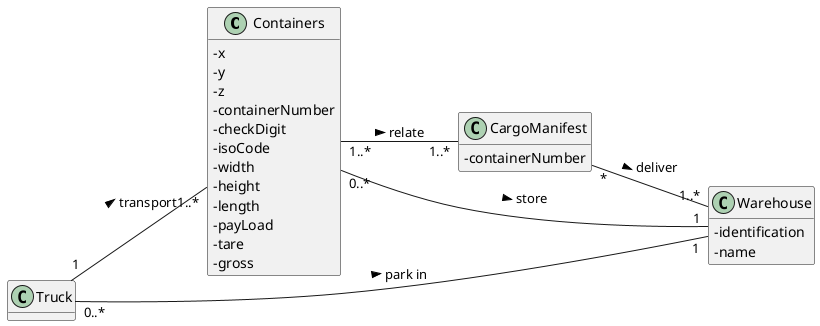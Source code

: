 @startuml

hide methods
left to right direction
skinparam classAttributeIconSize 0


class Containers {
-x
-y
-z
-containerNumber
-checkDigit
-isoCode
-width
-height
-length
-payLoad
-tare
-gross
}

class CargoManifest {
-containerNumber
}

class Truck {

}

class Warehouse {
-identification
-name
}

Containers "1..*"--"1..*" CargoManifest: relate >
Containers "0..*"--"1" Warehouse: store >

Truck "1"--"1..*" Containers : transport >
Truck "0..*"--"1" Warehouse: park in >

CargoManifest "*" -- "1..*" Warehouse : deliver >


@enduml